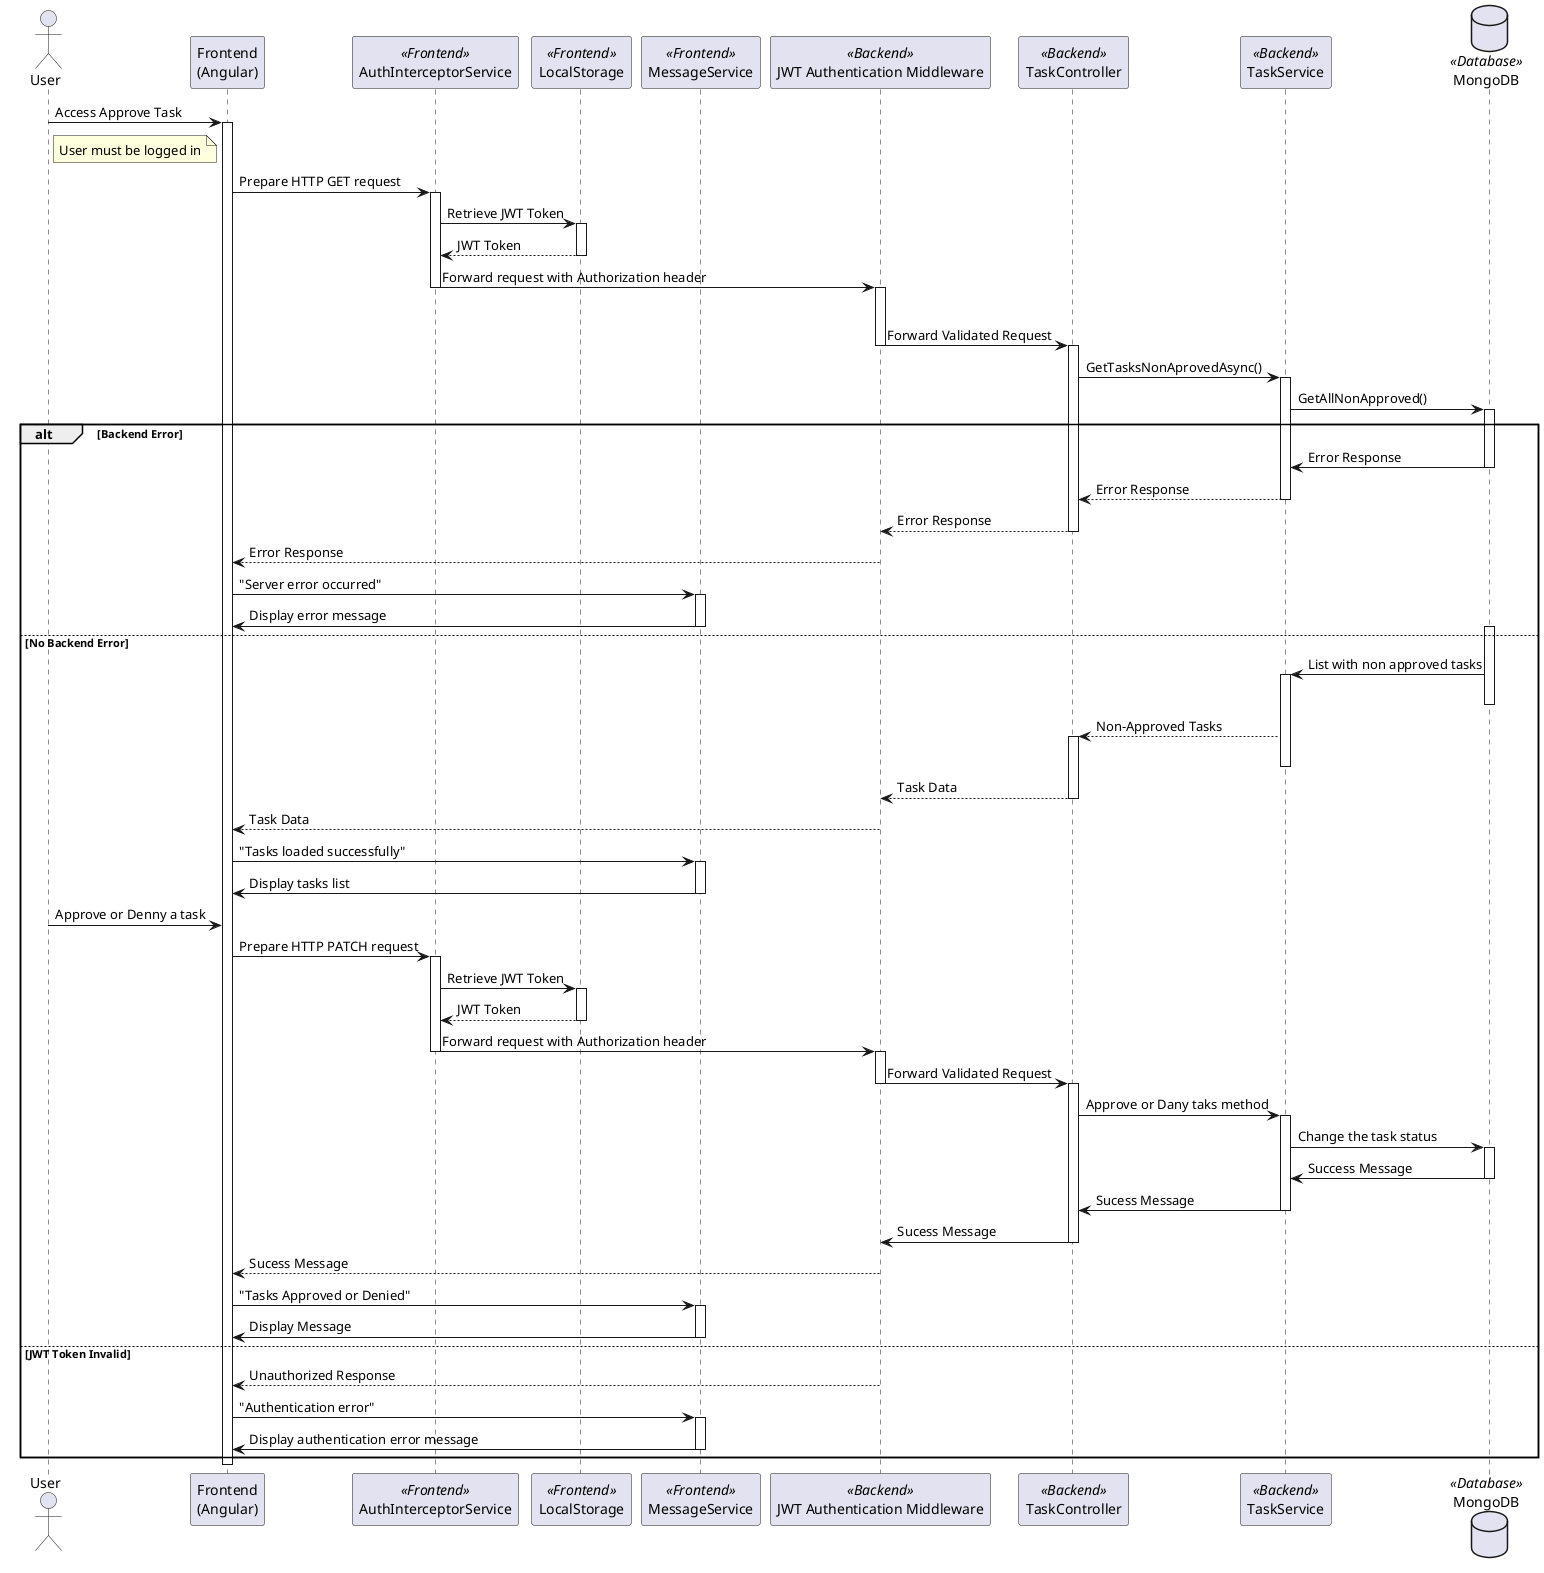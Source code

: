 @startuml
actor User
participant "Frontend\n(Angular)" as Frontend
participant "AuthInterceptorService" as AuthInterceptor <<Frontend>>
participant "LocalStorage" as LocalStorage <<Frontend>>
participant "MessageService" as MessageService <<Frontend>>
participant "JWT Authentication Middleware" as JwtAuth <<Backend>>
participant "TaskController" as Controller <<Backend>>
participant "TaskService" as TaskService <<Backend>>
database "MongoDB" as Database <<Database>>

User -> Frontend: Access Approve Task
note right of User: User must be logged in
activate Frontend

Frontend -> AuthInterceptor: Prepare HTTP GET request
activate AuthInterceptor
AuthInterceptor -> LocalStorage: Retrieve JWT Token
activate LocalStorage
LocalStorage --> AuthInterceptor: JWT Token
deactivate LocalStorage

AuthInterceptor -> JwtAuth: Forward request with Authorization header
deactivate AuthInterceptor
activate JwtAuth

alt JWT Token Valid
    JwtAuth -> Controller: Forward Validated Request
    deactivate JwtAuth
    activate Controller

    Controller -> TaskService: GetTasksNonAprovedAsync()
    activate TaskService

    TaskService -> Database: GetAllNonApproved()
    activate Database

    alt Backend Error
        Database -> TaskService: Error Response
        deactivate Database
        TaskService --> Controller: Error Response
        deactivate TaskService

        Controller --> JwtAuth: Error Response
        deactivate Controller

        JwtAuth --> Frontend: Error Response
        deactivate JwtAuth

        Frontend -> MessageService: "Server error occurred"
        activate MessageService
        MessageService -> Frontend: Display error message
        deactivate MessageService
    else No Backend Error

        activate Database
        Database -> TaskService: List with non approved tasks

        activate TaskService
        deactivate Database
        TaskService --> Controller: Non-Approved Tasks
        activate Controller

        deactivate TaskService

        Controller --> JwtAuth: Task Data
        deactivate Controller

        JwtAuth --> Frontend: Task Data
        deactivate JwtAuth

        Frontend -> MessageService: "Tasks loaded successfully"
        activate MessageService
        MessageService -> Frontend: Display tasks list
        deactivate MessageService
        User -> Frontend: Approve or Denny a task

        Frontend -> AuthInterceptor: Prepare HTTP PATCH request
        activate AuthInterceptor
        AuthInterceptor -> LocalStorage: Retrieve JWT Token
        activate LocalStorage
        LocalStorage --> AuthInterceptor: JWT Token
        deactivate LocalStorage

        AuthInterceptor -> JwtAuth: Forward request with Authorization header
        deactivate AuthInterceptor
        activate JwtAuth

       
            JwtAuth -> Controller: Forward Validated Request
            deactivate JwtAuth
            activate Controller

            Controller -> TaskService: Approve or Dany taks method
            activate TaskService

            TaskService -> Database: Change the task status
            activate Database
            Database -> TaskService: Success Message
            deactivate Database
            TaskService -> Controller: Sucess Message
            deactivate TaskService
            Controller -> JwtAuth: Sucess Message
            deactivate Controller
            JwtAuth --> Frontend: Sucess Message
            deactivate JwtAuth

            Frontend -> MessageService: "Tasks Approved or Denied"
            activate MessageService
            MessageService -> Frontend: Display Message
            deactivate MessageService

    else JWT Token Invalid
        JwtAuth --> Frontend: Unauthorized Response
        deactivate JwtAuth

        Frontend -> MessageService: "Authentication error"
        activate MessageService
        MessageService -> Frontend: Display authentication error message
        deactivate MessageService
    end

    deactivate Frontend
    @enduml
